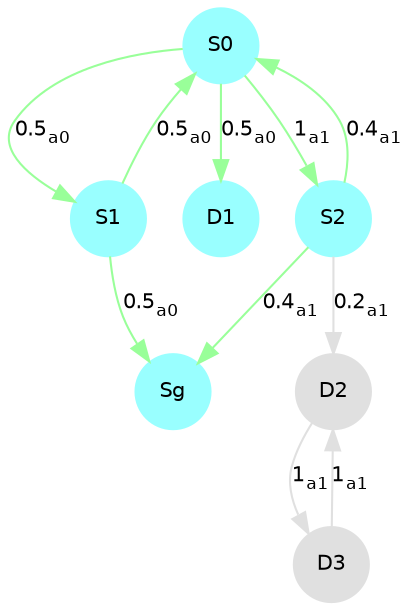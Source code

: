 digraph {
	node [ fontname = Helvetica fontsize = 10 shape=circle style=filled]
	edge [ fontname = Helvetica fontsize = 10 ]
	S0[label = "S0", color = "#E0E0E0", fillcolor = "#E0E0E0"]
	S0 -> S1[label = <0.5<SUB>a0</SUB>>,color = "#99FF99	"]
	S0 -> D1[label = <0.5<SUB>a0</SUB>>,color = "#99FF99	"]
	S0 -> S2[label = <1<SUB>a1</SUB>>,color = "#99FF99	"]
	S1[label = "S1", color = "#E0E0E0", fillcolor = "#E0E0E0"]
	S1 -> S0[label = <0.5<SUB>a0</SUB>>,color = "#99FF99	"]
	S1 -> Sg[label = <0.5<SUB>a0</SUB>>,color = "#99FF99	"]
	S2[label = "S2", color = "#E0E0E0", fillcolor = "#E0E0E0"]
	S2 -> S0[label = <0.4<SUB>a1</SUB>>,color = "#99FF99	"]
	S2 -> Sg[label = <0.4<SUB>a1</SUB>>,color = "#99FF99	"]
	S2 -> D2[label = <0.2<SUB>a1</SUB>>,color = "#E0E0E0"]
	Sg[label = "Sg", color = "#E0E0E0", fillcolor = "#E0E0E0"]
	D1[label = "D1", color = "#E0E0E0", fillcolor = "#E0E0E0"]
	D2[label = "D2", color = "#E0E0E0", fillcolor = "#E0E0E0"]
	D2 -> D3[label = <1<SUB>a1</SUB>>,color = "#E0E0E0"]
	D3[label = "D3", color = "#E0E0E0", fillcolor = "#E0E0E0"]
	D3 -> D2[label = <1<SUB>a1</SUB>>,color = "#E0E0E0"]
	S0[label = "S0", color = "#99FFFF", fillcolor = "#99FFFF"]
	D1[label = "D1", color = "#99FFFF", fillcolor = "#99FFFF"]
	Sg[label = "Sg", color = "#99FFFF", fillcolor = "#99FFFF"]
	S1[label = "S1", color = "#99FFFF", fillcolor = "#99FFFF"]
	S2[label = "S2", color = "#99FFFF", fillcolor = "#99FFFF"]
}
